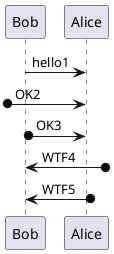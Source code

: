 {
  "sha1": "lj1ti6d38eim36emfbnd8h9xvc56q0p",
  "insertion": {
    "when": "2024-06-03T18:59:34.194Z",
    "url": "https://github.com/plantuml/plantuml/issues/1093#issuecomment-1224243097",
    "user": "plantuml@gmail.com"
  }
}
@startuml
!pragma teoz false
Bob -> Alice : hello1
[o-> Alice: OK2
?o-> Alice: OK3
Bob <-o] : WTF4
Bob <-o? : WTF5
@enduml
